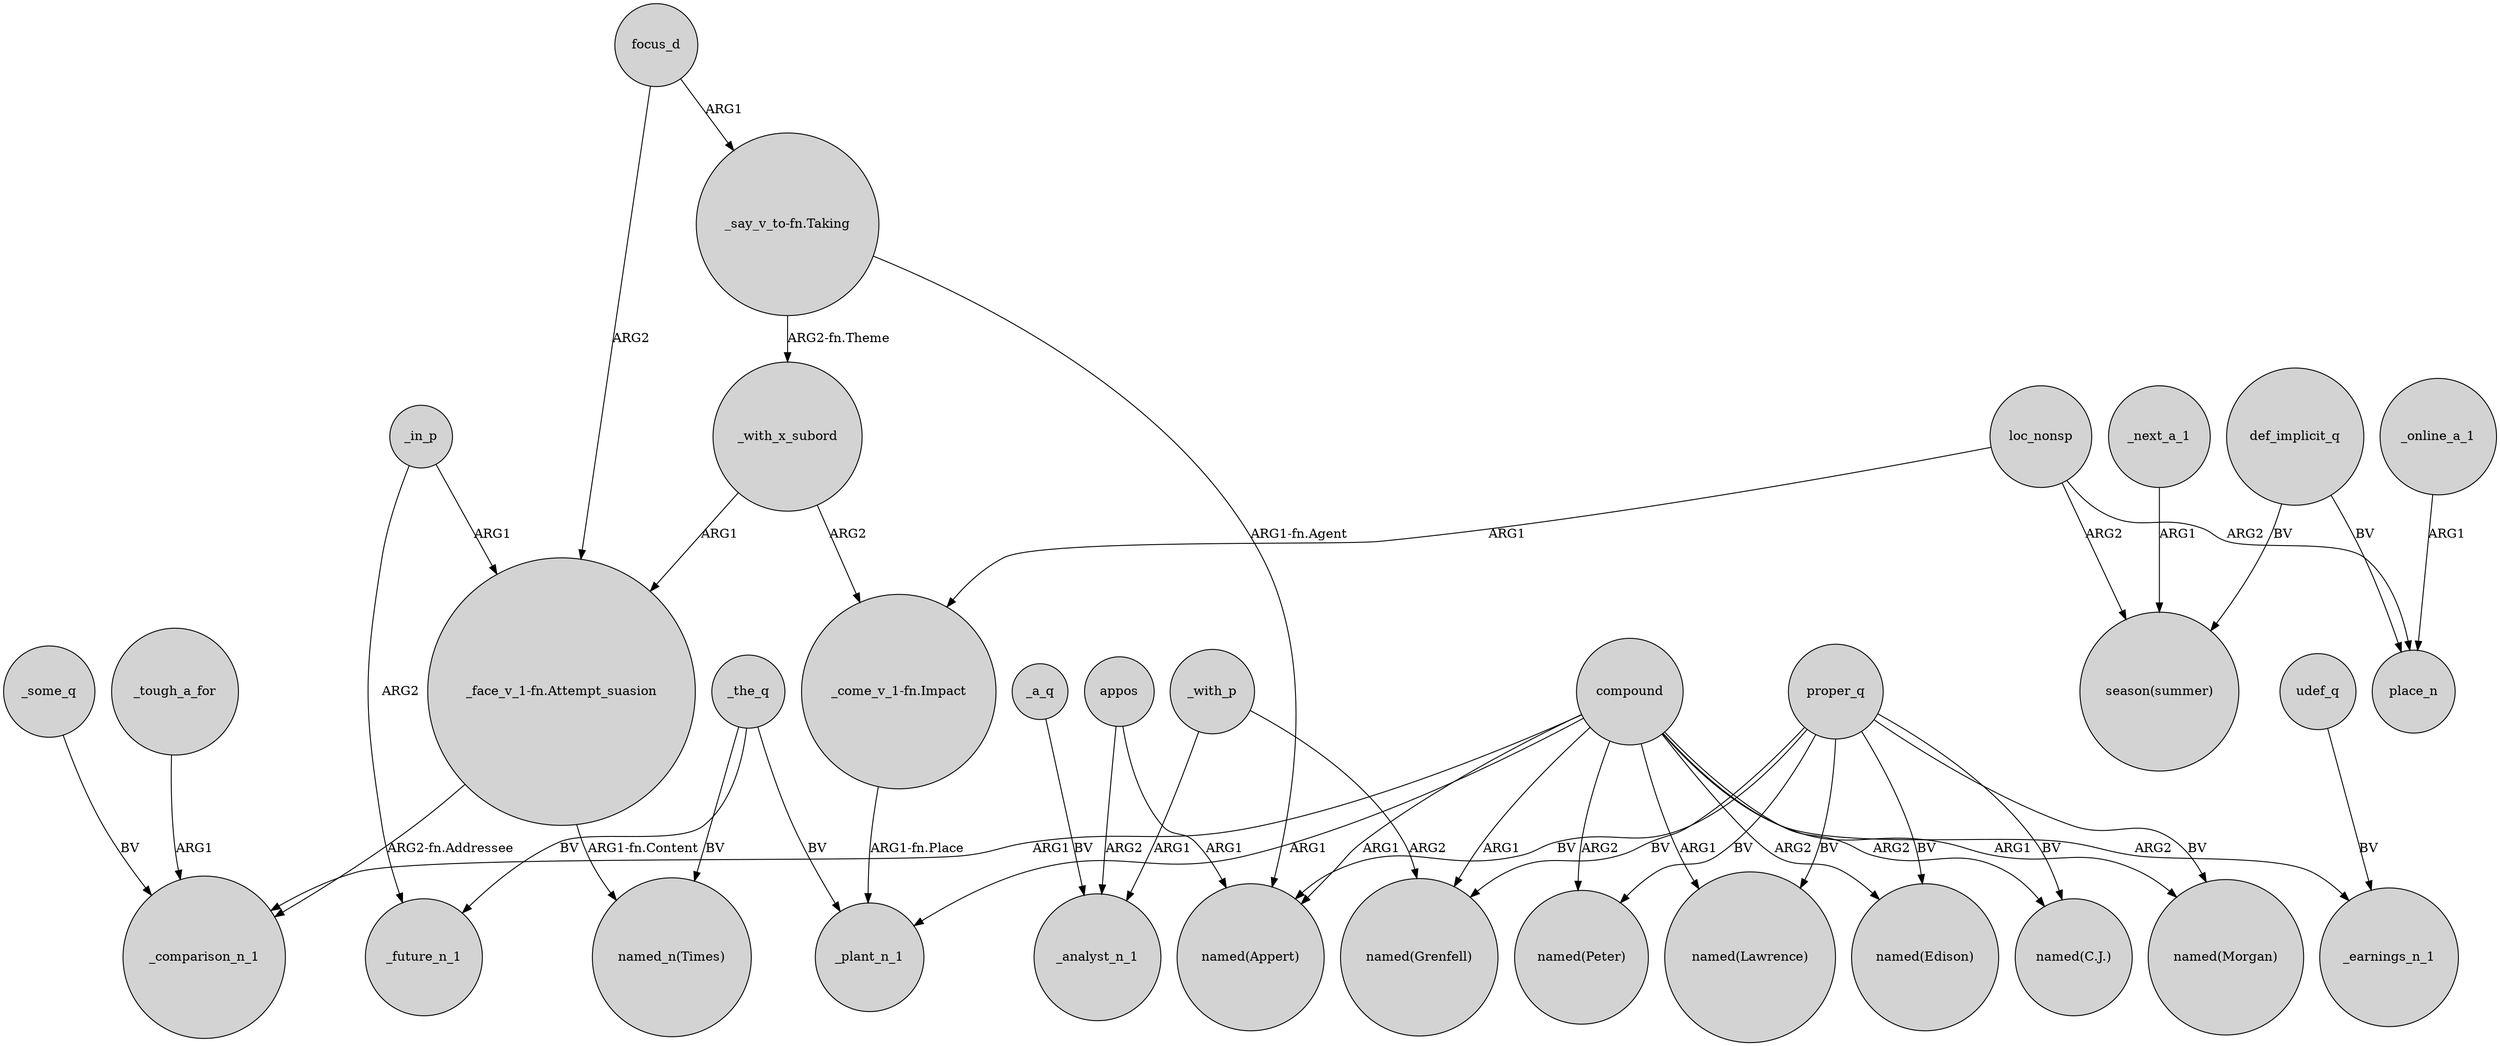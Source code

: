 digraph {
	node [shape=circle style=filled]
	_some_q -> _comparison_n_1 [label=BV]
	"_face_v_1-fn.Attempt_suasion" -> "named_n(Times)" [label="ARG1-fn.Content"]
	compound -> "named(Lawrence)" [label=ARG1]
	loc_nonsp -> "season(summer)" [label=ARG2]
	_with_p -> "named(Grenfell)" [label=ARG2]
	_the_q -> _plant_n_1 [label=BV]
	compound -> "named(C.J.)" [label=ARG2]
	def_implicit_q -> place_n [label=BV]
	focus_d -> "_say_v_to-fn.Taking" [label=ARG1]
	proper_q -> "named(Peter)" [label=BV]
	proper_q -> "named(Edison)" [label=BV]
	_with_p -> _analyst_n_1 [label=ARG1]
	_in_p -> "_face_v_1-fn.Attempt_suasion" [label=ARG1]
	"_come_v_1-fn.Impact" -> _plant_n_1 [label="ARG1-fn.Place"]
	_with_x_subord -> "_come_v_1-fn.Impact" [label=ARG2]
	proper_q -> "named(Lawrence)" [label=BV]
	"_say_v_to-fn.Taking" -> _with_x_subord [label="ARG2-fn.Theme"]
	def_implicit_q -> "season(summer)" [label=BV]
	compound -> "named(Morgan)" [label=ARG1]
	"_say_v_to-fn.Taking" -> "named(Appert)" [label="ARG1-fn.Agent"]
	proper_q -> "named(Grenfell)" [label=BV]
	_with_x_subord -> "_face_v_1-fn.Attempt_suasion" [label=ARG1]
	_the_q -> "named_n(Times)" [label=BV]
	_a_q -> _analyst_n_1 [label=BV]
	compound -> _earnings_n_1 [label=ARG2]
	compound -> "named(Peter)" [label=ARG2]
	loc_nonsp -> "_come_v_1-fn.Impact" [label=ARG1]
	udef_q -> _earnings_n_1 [label=BV]
	appos -> _analyst_n_1 [label=ARG2]
	appos -> "named(Appert)" [label=ARG1]
	compound -> _comparison_n_1 [label=ARG1]
	compound -> "named(Grenfell)" [label=ARG1]
	"_face_v_1-fn.Attempt_suasion" -> _comparison_n_1 [label="ARG2-fn.Addressee"]
	_the_q -> _future_n_1 [label=BV]
	proper_q -> "named(C.J.)" [label=BV]
	compound -> _plant_n_1 [label=ARG1]
	_tough_a_for -> _comparison_n_1 [label=ARG1]
	loc_nonsp -> place_n [label=ARG2]
	_in_p -> _future_n_1 [label=ARG2]
	focus_d -> "_face_v_1-fn.Attempt_suasion" [label=ARG2]
	proper_q -> "named(Morgan)" [label=BV]
	_online_a_1 -> place_n [label=ARG1]
	proper_q -> "named(Appert)" [label=BV]
	_next_a_1 -> "season(summer)" [label=ARG1]
	compound -> "named(Edison)" [label=ARG2]
	compound -> "named(Appert)" [label=ARG1]
}
